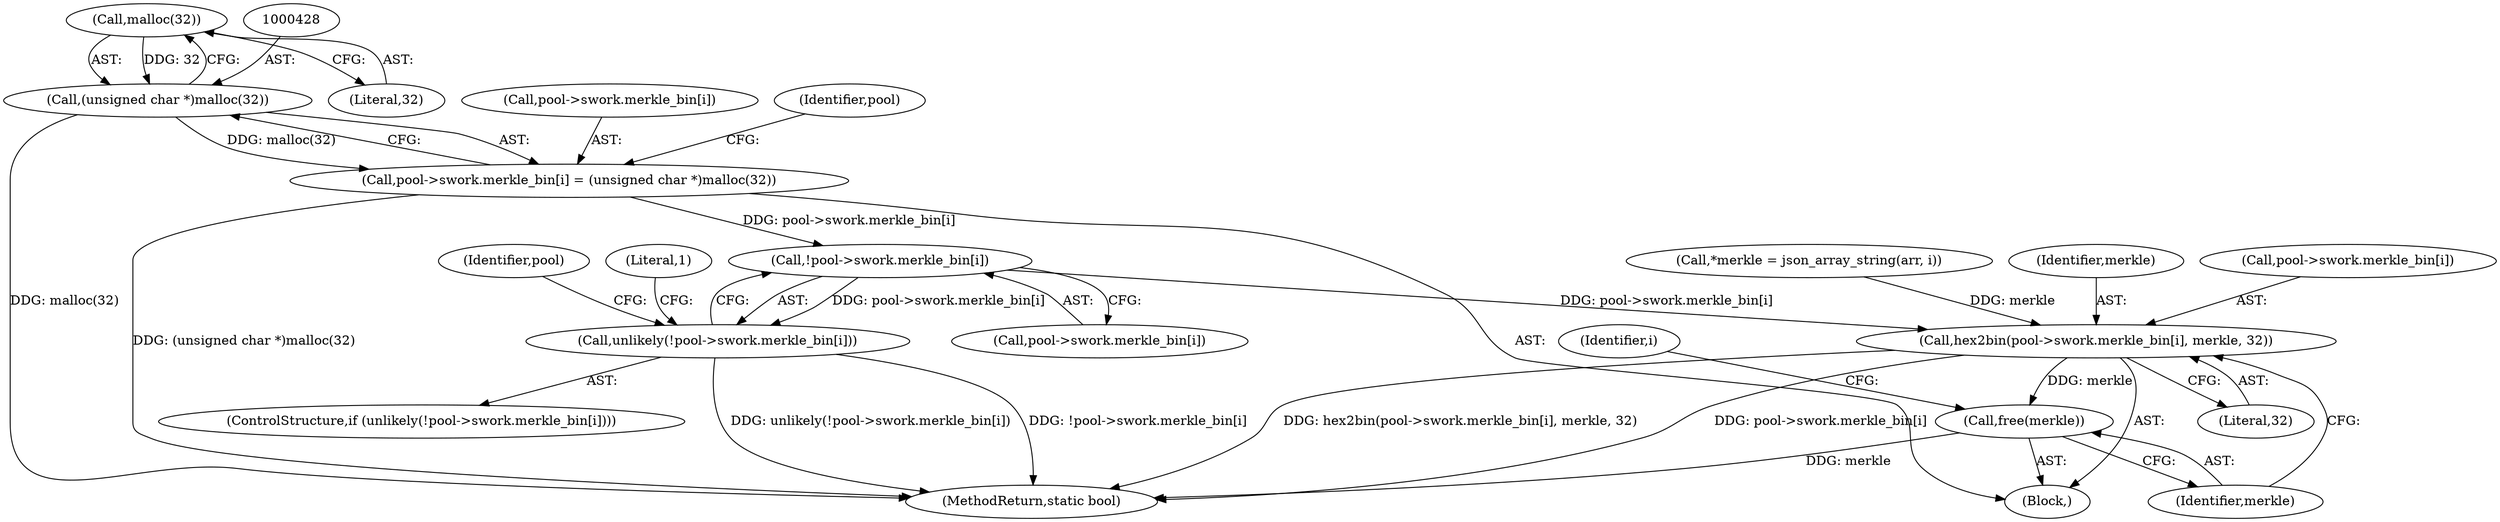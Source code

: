 digraph "0_sgminer_910c36089940e81fb85c65b8e63dcd2fac71470c@API" {
"1000429" [label="(Call,malloc(32))"];
"1000427" [label="(Call,(unsigned char *)malloc(32))"];
"1000419" [label="(Call,pool->swork.merkle_bin[i] = (unsigned char *)malloc(32))"];
"1000433" [label="(Call,!pool->swork.merkle_bin[i])"];
"1000432" [label="(Call,unlikely(!pool->swork.merkle_bin[i]))"];
"1000444" [label="(Call,hex2bin(pool->swork.merkle_bin[i], merkle, 32))"];
"1000454" [label="(Call,free(merkle))"];
"1000414" [label="(Call,*merkle = json_array_string(arr, i))"];
"1000768" [label="(MethodReturn,static bool)"];
"1000442" [label="(Literal,1)"];
"1000429" [label="(Call,malloc(32))"];
"1000412" [label="(Block,)"];
"1000444" [label="(Call,hex2bin(pool->swork.merkle_bin[i], merkle, 32))"];
"1000430" [label="(Literal,32)"];
"1000427" [label="(Call,(unsigned char *)malloc(32))"];
"1000420" [label="(Call,pool->swork.merkle_bin[i])"];
"1000455" [label="(Identifier,merkle)"];
"1000453" [label="(Literal,32)"];
"1000452" [label="(Identifier,merkle)"];
"1000437" [label="(Identifier,pool)"];
"1000411" [label="(Identifier,i)"];
"1000419" [label="(Call,pool->swork.merkle_bin[i] = (unsigned char *)malloc(32))"];
"1000433" [label="(Call,!pool->swork.merkle_bin[i])"];
"1000445" [label="(Call,pool->swork.merkle_bin[i])"];
"1000432" [label="(Call,unlikely(!pool->swork.merkle_bin[i]))"];
"1000431" [label="(ControlStructure,if (unlikely(!pool->swork.merkle_bin[i])))"];
"1000448" [label="(Identifier,pool)"];
"1000454" [label="(Call,free(merkle))"];
"1000434" [label="(Call,pool->swork.merkle_bin[i])"];
"1000429" -> "1000427"  [label="AST: "];
"1000429" -> "1000430"  [label="CFG: "];
"1000430" -> "1000429"  [label="AST: "];
"1000427" -> "1000429"  [label="CFG: "];
"1000429" -> "1000427"  [label="DDG: 32"];
"1000427" -> "1000419"  [label="AST: "];
"1000428" -> "1000427"  [label="AST: "];
"1000419" -> "1000427"  [label="CFG: "];
"1000427" -> "1000768"  [label="DDG: malloc(32)"];
"1000427" -> "1000419"  [label="DDG: malloc(32)"];
"1000419" -> "1000412"  [label="AST: "];
"1000420" -> "1000419"  [label="AST: "];
"1000437" -> "1000419"  [label="CFG: "];
"1000419" -> "1000768"  [label="DDG: (unsigned char *)malloc(32)"];
"1000419" -> "1000433"  [label="DDG: pool->swork.merkle_bin[i]"];
"1000433" -> "1000432"  [label="AST: "];
"1000433" -> "1000434"  [label="CFG: "];
"1000434" -> "1000433"  [label="AST: "];
"1000432" -> "1000433"  [label="CFG: "];
"1000433" -> "1000432"  [label="DDG: pool->swork.merkle_bin[i]"];
"1000433" -> "1000444"  [label="DDG: pool->swork.merkle_bin[i]"];
"1000432" -> "1000431"  [label="AST: "];
"1000442" -> "1000432"  [label="CFG: "];
"1000448" -> "1000432"  [label="CFG: "];
"1000432" -> "1000768"  [label="DDG: unlikely(!pool->swork.merkle_bin[i])"];
"1000432" -> "1000768"  [label="DDG: !pool->swork.merkle_bin[i]"];
"1000444" -> "1000412"  [label="AST: "];
"1000444" -> "1000453"  [label="CFG: "];
"1000445" -> "1000444"  [label="AST: "];
"1000452" -> "1000444"  [label="AST: "];
"1000453" -> "1000444"  [label="AST: "];
"1000455" -> "1000444"  [label="CFG: "];
"1000444" -> "1000768"  [label="DDG: pool->swork.merkle_bin[i]"];
"1000444" -> "1000768"  [label="DDG: hex2bin(pool->swork.merkle_bin[i], merkle, 32)"];
"1000414" -> "1000444"  [label="DDG: merkle"];
"1000444" -> "1000454"  [label="DDG: merkle"];
"1000454" -> "1000412"  [label="AST: "];
"1000454" -> "1000455"  [label="CFG: "];
"1000455" -> "1000454"  [label="AST: "];
"1000411" -> "1000454"  [label="CFG: "];
"1000454" -> "1000768"  [label="DDG: merkle"];
}
